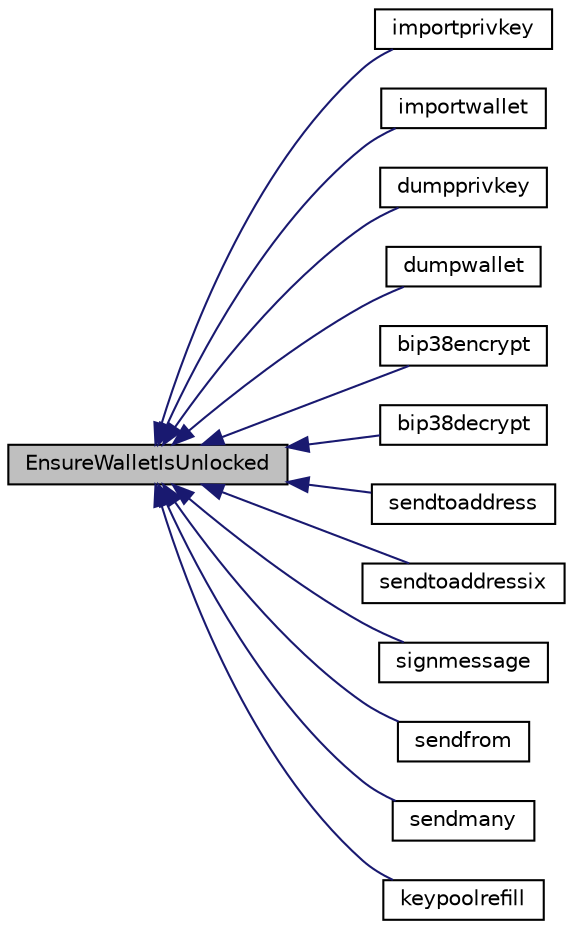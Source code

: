 digraph "EnsureWalletIsUnlocked"
{
  edge [fontname="Helvetica",fontsize="10",labelfontname="Helvetica",labelfontsize="10"];
  node [fontname="Helvetica",fontsize="10",shape=record];
  rankdir="LR";
  Node131 [label="EnsureWalletIsUnlocked",height=0.2,width=0.4,color="black", fillcolor="grey75", style="filled", fontcolor="black"];
  Node131 -> Node132 [dir="back",color="midnightblue",fontsize="10",style="solid",fontname="Helvetica"];
  Node132 [label="importprivkey",height=0.2,width=0.4,color="black", fillcolor="white", style="filled",URL="$rpcdump_8cpp.html#a3a6fdb974fce01220a895393d444e981"];
  Node131 -> Node133 [dir="back",color="midnightblue",fontsize="10",style="solid",fontname="Helvetica"];
  Node133 [label="importwallet",height=0.2,width=0.4,color="black", fillcolor="white", style="filled",URL="$rpcdump_8cpp.html#a2566d5c9dd1938b74e70398cdb3ac5c1"];
  Node131 -> Node134 [dir="back",color="midnightblue",fontsize="10",style="solid",fontname="Helvetica"];
  Node134 [label="dumpprivkey",height=0.2,width=0.4,color="black", fillcolor="white", style="filled",URL="$rpcdump_8cpp.html#a4010fb238298e15c540d3e5ecd60f858"];
  Node131 -> Node135 [dir="back",color="midnightblue",fontsize="10",style="solid",fontname="Helvetica"];
  Node135 [label="dumpwallet",height=0.2,width=0.4,color="black", fillcolor="white", style="filled",URL="$rpcdump_8cpp.html#a831ddf746d4f2500ba6f6c07f63445cd"];
  Node131 -> Node136 [dir="back",color="midnightblue",fontsize="10",style="solid",fontname="Helvetica"];
  Node136 [label="bip38encrypt",height=0.2,width=0.4,color="black", fillcolor="white", style="filled",URL="$rpcdump_8cpp.html#a303f255a7509999ce1e535d5e7bb220d"];
  Node131 -> Node137 [dir="back",color="midnightblue",fontsize="10",style="solid",fontname="Helvetica"];
  Node137 [label="bip38decrypt",height=0.2,width=0.4,color="black", fillcolor="white", style="filled",URL="$rpcdump_8cpp.html#a64a0e2e87f6d741efd662ac94080159d"];
  Node131 -> Node138 [dir="back",color="midnightblue",fontsize="10",style="solid",fontname="Helvetica"];
  Node138 [label="sendtoaddress",height=0.2,width=0.4,color="black", fillcolor="white", style="filled",URL="$rpcwallet_8cpp.html#a134064858f9cfa4775a6ae34cac2b133"];
  Node131 -> Node139 [dir="back",color="midnightblue",fontsize="10",style="solid",fontname="Helvetica"];
  Node139 [label="sendtoaddressix",height=0.2,width=0.4,color="black", fillcolor="white", style="filled",URL="$rpcwallet_8cpp.html#ac4bcf35f0a63c5256ccf1f06aa609e41"];
  Node131 -> Node140 [dir="back",color="midnightblue",fontsize="10",style="solid",fontname="Helvetica"];
  Node140 [label="signmessage",height=0.2,width=0.4,color="black", fillcolor="white", style="filled",URL="$rpcwallet_8cpp.html#a315b42a2c859c4b50a54c1b05984928c"];
  Node131 -> Node141 [dir="back",color="midnightblue",fontsize="10",style="solid",fontname="Helvetica"];
  Node141 [label="sendfrom",height=0.2,width=0.4,color="black", fillcolor="white", style="filled",URL="$rpcwallet_8cpp.html#a845eaefd9ec7752b1145c183205524d0"];
  Node131 -> Node142 [dir="back",color="midnightblue",fontsize="10",style="solid",fontname="Helvetica"];
  Node142 [label="sendmany",height=0.2,width=0.4,color="black", fillcolor="white", style="filled",URL="$rpcwallet_8cpp.html#adeb5f23f20fb4e589dab23cadf75c92d"];
  Node131 -> Node143 [dir="back",color="midnightblue",fontsize="10",style="solid",fontname="Helvetica"];
  Node143 [label="keypoolrefill",height=0.2,width=0.4,color="black", fillcolor="white", style="filled",URL="$rpcwallet_8cpp.html#afe8615fcf2c8e5319166c2fa8c638e08"];
}
